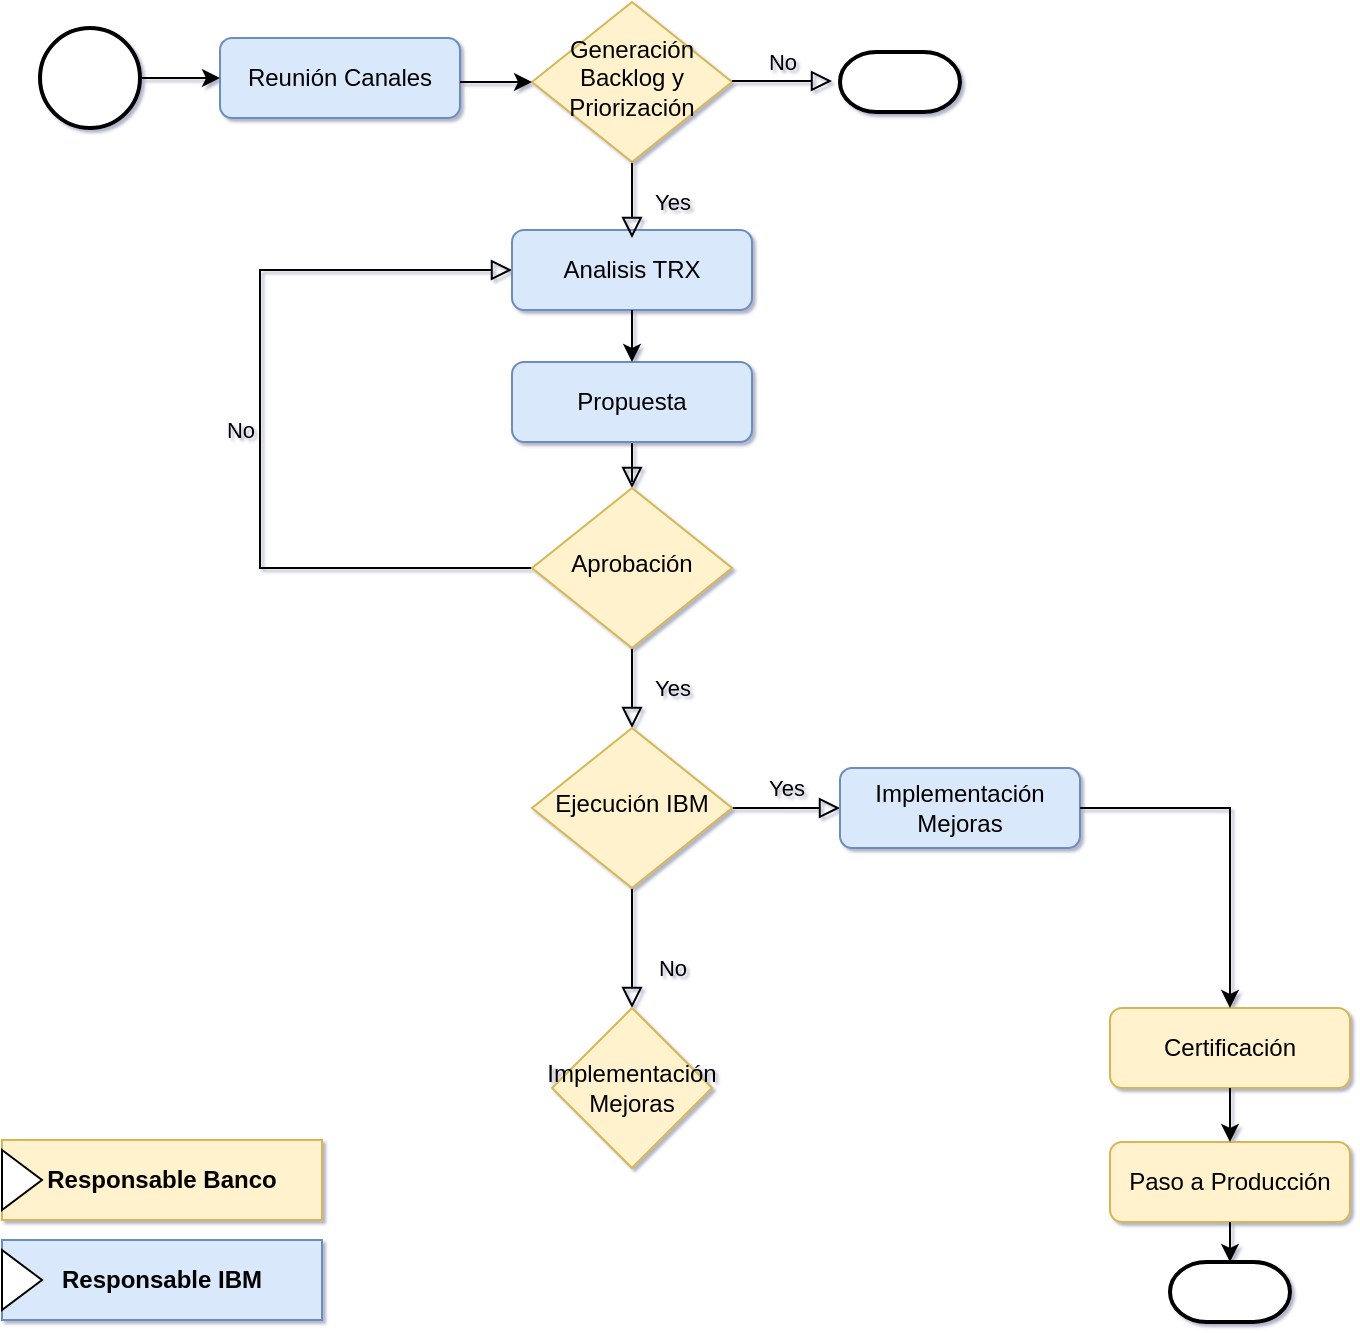 <mxfile version="18.0.3" type="github">
  <diagram id="C5RBs43oDa-KdzZeNtuy" name="Page-1">
    <mxGraphModel dx="1298" dy="731" grid="0" gridSize="10" guides="0" tooltips="1" connect="0" arrows="0" fold="1" page="1" pageScale="1" pageWidth="827" pageHeight="1169" background="none" math="0" shadow="1">
      <root>
        <mxCell id="WIyWlLk6GJQsqaUBKTNV-0" />
        <mxCell id="WIyWlLk6GJQsqaUBKTNV-1" parent="WIyWlLk6GJQsqaUBKTNV-0" />
        <mxCell id="WIyWlLk6GJQsqaUBKTNV-2" value="" style="rounded=0;html=1;jettySize=auto;orthogonalLoop=1;fontSize=11;endArrow=block;endFill=0;endSize=8;strokeWidth=1;shadow=0;labelBackgroundColor=none;edgeStyle=orthogonalEdgeStyle;" parent="WIyWlLk6GJQsqaUBKTNV-1" source="WIyWlLk6GJQsqaUBKTNV-3" target="WIyWlLk6GJQsqaUBKTNV-6" edge="1">
          <mxGeometry relative="1" as="geometry" />
        </mxCell>
        <mxCell id="WIyWlLk6GJQsqaUBKTNV-3" value="Propuesta" style="rounded=1;whiteSpace=wrap;html=1;fontSize=12;glass=0;strokeWidth=1;shadow=0;fillColor=#dae8fc;strokeColor=#6c8ebf;" parent="WIyWlLk6GJQsqaUBKTNV-1" vertex="1">
          <mxGeometry x="266" y="200" width="120" height="40" as="geometry" />
        </mxCell>
        <mxCell id="WIyWlLk6GJQsqaUBKTNV-4" value="Yes" style="rounded=0;html=1;jettySize=auto;orthogonalLoop=1;fontSize=11;endArrow=block;endFill=0;endSize=8;strokeWidth=1;shadow=0;labelBackgroundColor=none;edgeStyle=orthogonalEdgeStyle;" parent="WIyWlLk6GJQsqaUBKTNV-1" source="WIyWlLk6GJQsqaUBKTNV-6" target="WIyWlLk6GJQsqaUBKTNV-10" edge="1">
          <mxGeometry y="20" relative="1" as="geometry">
            <mxPoint as="offset" />
          </mxGeometry>
        </mxCell>
        <mxCell id="WIyWlLk6GJQsqaUBKTNV-5" value="No" style="edgeStyle=orthogonalEdgeStyle;rounded=0;html=1;jettySize=auto;orthogonalLoop=1;fontSize=11;endArrow=block;endFill=0;endSize=8;strokeWidth=1;shadow=0;labelBackgroundColor=none;exitX=0;exitY=0.5;exitDx=0;exitDy=0;entryX=0;entryY=0.5;entryDx=0;entryDy=0;" parent="WIyWlLk6GJQsqaUBKTNV-1" source="WIyWlLk6GJQsqaUBKTNV-6" target="FW82euCxOe7uBQdYKntb-5" edge="1">
          <mxGeometry y="10" relative="1" as="geometry">
            <mxPoint as="offset" />
            <mxPoint x="140" y="150" as="targetPoint" />
            <Array as="points">
              <mxPoint x="140" y="303" />
              <mxPoint x="140" y="154" />
            </Array>
          </mxGeometry>
        </mxCell>
        <mxCell id="WIyWlLk6GJQsqaUBKTNV-6" value="Aprobación" style="rhombus;whiteSpace=wrap;html=1;shadow=0;fontFamily=Helvetica;fontSize=12;align=center;strokeWidth=1;spacing=6;spacingTop=-4;fillColor=#fff2cc;strokeColor=#d6b656;" parent="WIyWlLk6GJQsqaUBKTNV-1" vertex="1">
          <mxGeometry x="276" y="263" width="100" height="80" as="geometry" />
        </mxCell>
        <mxCell id="WIyWlLk6GJQsqaUBKTNV-8" value="No" style="rounded=0;html=1;jettySize=auto;orthogonalLoop=1;fontSize=11;endArrow=block;endFill=0;endSize=8;strokeWidth=1;shadow=0;labelBackgroundColor=none;edgeStyle=orthogonalEdgeStyle;entryX=0.5;entryY=0;entryDx=0;entryDy=0;" parent="WIyWlLk6GJQsqaUBKTNV-1" source="WIyWlLk6GJQsqaUBKTNV-10" target="FW82euCxOe7uBQdYKntb-41" edge="1">
          <mxGeometry x="0.333" y="20" relative="1" as="geometry">
            <mxPoint as="offset" />
            <mxPoint x="216" y="500" as="targetPoint" />
          </mxGeometry>
        </mxCell>
        <mxCell id="WIyWlLk6GJQsqaUBKTNV-9" value="Yes" style="edgeStyle=orthogonalEdgeStyle;rounded=0;html=1;jettySize=auto;orthogonalLoop=1;fontSize=11;endArrow=block;endFill=0;endSize=8;strokeWidth=1;shadow=0;labelBackgroundColor=none;" parent="WIyWlLk6GJQsqaUBKTNV-1" source="WIyWlLk6GJQsqaUBKTNV-10" target="WIyWlLk6GJQsqaUBKTNV-12" edge="1">
          <mxGeometry y="10" relative="1" as="geometry">
            <mxPoint as="offset" />
          </mxGeometry>
        </mxCell>
        <mxCell id="WIyWlLk6GJQsqaUBKTNV-10" value="Ejecución IBM" style="rhombus;whiteSpace=wrap;html=1;shadow=0;fontFamily=Helvetica;fontSize=12;align=center;strokeWidth=1;spacing=6;spacingTop=-4;fillColor=#fff2cc;strokeColor=#d6b656;" parent="WIyWlLk6GJQsqaUBKTNV-1" vertex="1">
          <mxGeometry x="276" y="383" width="100" height="80" as="geometry" />
        </mxCell>
        <mxCell id="WIyWlLk6GJQsqaUBKTNV-12" value="Implementación Mejoras" style="rounded=1;whiteSpace=wrap;html=1;fontSize=12;glass=0;strokeWidth=1;shadow=0;fillColor=#dae8fc;strokeColor=#6c8ebf;" parent="WIyWlLk6GJQsqaUBKTNV-1" vertex="1">
          <mxGeometry x="430" y="403" width="120" height="40" as="geometry" />
        </mxCell>
        <mxCell id="FW82euCxOe7uBQdYKntb-3" value="Certificación" style="rounded=1;whiteSpace=wrap;html=1;fontSize=12;glass=0;strokeWidth=1;shadow=0;fillColor=#fff2cc;strokeColor=#d6b656;" parent="WIyWlLk6GJQsqaUBKTNV-1" vertex="1">
          <mxGeometry x="565" y="523" width="120" height="40" as="geometry" />
        </mxCell>
        <mxCell id="FW82euCxOe7uBQdYKntb-4" value="Reunión Canales" style="rounded=1;whiteSpace=wrap;html=1;fontSize=12;glass=0;strokeWidth=1;shadow=0;fillColor=#dae8fc;strokeColor=#6c8ebf;" parent="WIyWlLk6GJQsqaUBKTNV-1" vertex="1">
          <mxGeometry x="120" y="38" width="120" height="40" as="geometry" />
        </mxCell>
        <mxCell id="FW82euCxOe7uBQdYKntb-5" value="Analisis TRX" style="rounded=1;whiteSpace=wrap;html=1;fontSize=12;glass=0;strokeWidth=1;shadow=0;fillColor=#dae8fc;strokeColor=#6c8ebf;" parent="WIyWlLk6GJQsqaUBKTNV-1" vertex="1">
          <mxGeometry x="266" y="134" width="120" height="40" as="geometry" />
        </mxCell>
        <mxCell id="FW82euCxOe7uBQdYKntb-7" style="edgeStyle=orthogonalEdgeStyle;rounded=0;orthogonalLoop=1;jettySize=auto;html=1;exitX=0.5;exitY=1;exitDx=0;exitDy=0;" parent="WIyWlLk6GJQsqaUBKTNV-1" edge="1">
          <mxGeometry relative="1" as="geometry">
            <mxPoint x="625" y="80" as="sourcePoint" />
            <mxPoint x="625" y="80" as="targetPoint" />
          </mxGeometry>
        </mxCell>
        <mxCell id="FW82euCxOe7uBQdYKntb-16" value="" style="strokeWidth=2;html=1;shape=mxgraph.flowchart.terminator;whiteSpace=wrap;labelBackgroundColor=#FFFF99;" parent="WIyWlLk6GJQsqaUBKTNV-1" vertex="1">
          <mxGeometry x="595" y="650" width="60" height="30" as="geometry" />
        </mxCell>
        <mxCell id="FW82euCxOe7uBQdYKntb-18" value="&lt;b&gt;Responsable Banco&lt;/b&gt;" style="html=1;whiteSpace=wrap;container=1;recursiveResize=0;collapsible=0;labelBackgroundColor=none;fillColor=#fff2cc;strokeColor=#d6b656;" parent="WIyWlLk6GJQsqaUBKTNV-1" vertex="1">
          <mxGeometry x="11" y="589" width="160" height="40" as="geometry" />
        </mxCell>
        <mxCell id="FW82euCxOe7uBQdYKntb-19" value="" style="triangle;html=1;whiteSpace=wrap;labelBackgroundColor=#FFFF99;" parent="FW82euCxOe7uBQdYKntb-18" vertex="1">
          <mxGeometry y="5" width="20" height="30" as="geometry" />
        </mxCell>
        <mxCell id="FW82euCxOe7uBQdYKntb-21" value="&lt;b&gt;Responsable IBM&lt;/b&gt;" style="html=1;whiteSpace=wrap;container=1;recursiveResize=0;collapsible=0;labelBackgroundColor=none;fillColor=#dae8fc;strokeColor=#6c8ebf;" parent="WIyWlLk6GJQsqaUBKTNV-1" vertex="1">
          <mxGeometry x="11" y="639" width="160" height="40" as="geometry" />
        </mxCell>
        <mxCell id="FW82euCxOe7uBQdYKntb-22" value="" style="triangle;html=1;whiteSpace=wrap;labelBackgroundColor=#FFFF99;" parent="FW82euCxOe7uBQdYKntb-21" vertex="1">
          <mxGeometry y="5" width="20" height="30" as="geometry" />
        </mxCell>
        <mxCell id="FW82euCxOe7uBQdYKntb-23" value="Yes" style="rounded=0;html=1;jettySize=auto;orthogonalLoop=1;fontSize=11;endArrow=block;endFill=0;endSize=8;strokeWidth=1;shadow=0;labelBackgroundColor=none;edgeStyle=orthogonalEdgeStyle;" parent="WIyWlLk6GJQsqaUBKTNV-1" source="FW82euCxOe7uBQdYKntb-25" edge="1">
          <mxGeometry y="20" relative="1" as="geometry">
            <mxPoint as="offset" />
            <mxPoint x="326" y="138" as="targetPoint" />
          </mxGeometry>
        </mxCell>
        <mxCell id="FW82euCxOe7uBQdYKntb-25" value="Generación Backlog y Priorización" style="rhombus;whiteSpace=wrap;html=1;shadow=0;fontFamily=Helvetica;fontSize=12;align=center;strokeWidth=1;spacing=6;spacingTop=-4;fillColor=#fff2cc;strokeColor=#d6b656;" parent="WIyWlLk6GJQsqaUBKTNV-1" vertex="1">
          <mxGeometry x="276" y="20" width="100" height="80" as="geometry" />
        </mxCell>
        <mxCell id="FW82euCxOe7uBQdYKntb-26" value="" style="endArrow=classic;html=1;rounded=0;entryX=0;entryY=0.5;entryDx=0;entryDy=0;" parent="WIyWlLk6GJQsqaUBKTNV-1" target="FW82euCxOe7uBQdYKntb-25" edge="1">
          <mxGeometry width="50" height="50" relative="1" as="geometry">
            <mxPoint x="240" y="60" as="sourcePoint" />
            <mxPoint x="290" y="10" as="targetPoint" />
          </mxGeometry>
        </mxCell>
        <mxCell id="FW82euCxOe7uBQdYKntb-27" value="No" style="edgeStyle=orthogonalEdgeStyle;rounded=0;html=1;jettySize=auto;orthogonalLoop=1;fontSize=11;endArrow=block;endFill=0;endSize=8;strokeWidth=1;shadow=0;labelBackgroundColor=none;" parent="WIyWlLk6GJQsqaUBKTNV-1" edge="1">
          <mxGeometry y="10" relative="1" as="geometry">
            <mxPoint as="offset" />
            <mxPoint x="376" y="59.5" as="sourcePoint" />
            <mxPoint x="426" y="59.5" as="targetPoint" />
          </mxGeometry>
        </mxCell>
        <mxCell id="FW82euCxOe7uBQdYKntb-28" value="" style="strokeWidth=2;html=1;shape=mxgraph.flowchart.terminator;whiteSpace=wrap;labelBackgroundColor=#FFFF99;" parent="WIyWlLk6GJQsqaUBKTNV-1" vertex="1">
          <mxGeometry x="430" y="45" width="60" height="30" as="geometry" />
        </mxCell>
        <mxCell id="FW82euCxOe7uBQdYKntb-29" value="" style="endArrow=classic;html=1;rounded=0;exitX=0.5;exitY=1;exitDx=0;exitDy=0;entryX=0.5;entryY=0;entryDx=0;entryDy=0;" parent="WIyWlLk6GJQsqaUBKTNV-1" source="FW82euCxOe7uBQdYKntb-5" target="WIyWlLk6GJQsqaUBKTNV-3" edge="1">
          <mxGeometry width="50" height="50" relative="1" as="geometry">
            <mxPoint x="390" y="380" as="sourcePoint" />
            <mxPoint x="440" y="330" as="targetPoint" />
          </mxGeometry>
        </mxCell>
        <mxCell id="FW82euCxOe7uBQdYKntb-30" value="Paso a Producción" style="rounded=1;whiteSpace=wrap;html=1;fontSize=12;glass=0;strokeWidth=1;shadow=0;fillColor=#fff2cc;strokeColor=#d6b656;" parent="WIyWlLk6GJQsqaUBKTNV-1" vertex="1">
          <mxGeometry x="565" y="590" width="120" height="40" as="geometry" />
        </mxCell>
        <mxCell id="FW82euCxOe7uBQdYKntb-33" value="" style="strokeWidth=2;html=1;shape=mxgraph.flowchart.start_2;whiteSpace=wrap;labelBackgroundColor=none;" parent="WIyWlLk6GJQsqaUBKTNV-1" vertex="1">
          <mxGeometry x="30" y="33" width="50" height="50" as="geometry" />
        </mxCell>
        <mxCell id="FW82euCxOe7uBQdYKntb-34" value="" style="endArrow=classic;html=1;rounded=0;exitX=1;exitY=0.5;exitDx=0;exitDy=0;exitPerimeter=0;entryX=0;entryY=0.5;entryDx=0;entryDy=0;" parent="WIyWlLk6GJQsqaUBKTNV-1" source="FW82euCxOe7uBQdYKntb-33" target="FW82euCxOe7uBQdYKntb-4" edge="1">
          <mxGeometry width="50" height="50" relative="1" as="geometry">
            <mxPoint x="390" y="380" as="sourcePoint" />
            <mxPoint x="440" y="330" as="targetPoint" />
          </mxGeometry>
        </mxCell>
        <mxCell id="FW82euCxOe7uBQdYKntb-38" value="" style="edgeStyle=segmentEdgeStyle;endArrow=classic;html=1;rounded=0;exitX=1;exitY=0.5;exitDx=0;exitDy=0;entryX=0.5;entryY=0;entryDx=0;entryDy=0;" parent="WIyWlLk6GJQsqaUBKTNV-1" source="WIyWlLk6GJQsqaUBKTNV-12" target="FW82euCxOe7uBQdYKntb-3" edge="1">
          <mxGeometry width="50" height="50" relative="1" as="geometry">
            <mxPoint x="520" y="380" as="sourcePoint" />
            <mxPoint x="570" y="330" as="targetPoint" />
          </mxGeometry>
        </mxCell>
        <mxCell id="FW82euCxOe7uBQdYKntb-39" value="" style="endArrow=classic;html=1;rounded=0;exitX=0.5;exitY=1;exitDx=0;exitDy=0;entryX=0.5;entryY=0;entryDx=0;entryDy=0;" parent="WIyWlLk6GJQsqaUBKTNV-1" source="FW82euCxOe7uBQdYKntb-3" target="FW82euCxOe7uBQdYKntb-30" edge="1">
          <mxGeometry width="50" height="50" relative="1" as="geometry">
            <mxPoint x="520" y="380" as="sourcePoint" />
            <mxPoint x="570" y="330" as="targetPoint" />
          </mxGeometry>
        </mxCell>
        <mxCell id="FW82euCxOe7uBQdYKntb-40" value="" style="endArrow=classic;html=1;rounded=0;exitX=0.5;exitY=1;exitDx=0;exitDy=0;entryX=0.5;entryY=0;entryDx=0;entryDy=0;entryPerimeter=0;" parent="WIyWlLk6GJQsqaUBKTNV-1" source="FW82euCxOe7uBQdYKntb-30" target="FW82euCxOe7uBQdYKntb-16" edge="1">
          <mxGeometry width="50" height="50" relative="1" as="geometry">
            <mxPoint x="520" y="380" as="sourcePoint" />
            <mxPoint x="570" y="330" as="targetPoint" />
          </mxGeometry>
        </mxCell>
        <mxCell id="FW82euCxOe7uBQdYKntb-41" value="Implementación Mejoras" style="rhombus;whiteSpace=wrap;html=1;labelBackgroundColor=none;fillColor=#fff2cc;strokeColor=#d6b656;" parent="WIyWlLk6GJQsqaUBKTNV-1" vertex="1">
          <mxGeometry x="286" y="523" width="80" height="80" as="geometry" />
        </mxCell>
      </root>
    </mxGraphModel>
  </diagram>
</mxfile>
